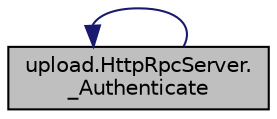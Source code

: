 digraph "upload.HttpRpcServer._Authenticate"
{
  edge [fontname="Helvetica",fontsize="10",labelfontname="Helvetica",labelfontsize="10"];
  node [fontname="Helvetica",fontsize="10",shape=record];
  rankdir="LR";
  Node2 [label="upload.HttpRpcServer.\l_Authenticate",height=0.2,width=0.4,color="black", fillcolor="grey75", style="filled", fontcolor="black"];
  Node2 -> Node2 [dir="back",color="midnightblue",fontsize="10",style="solid",fontname="Helvetica"];
}
